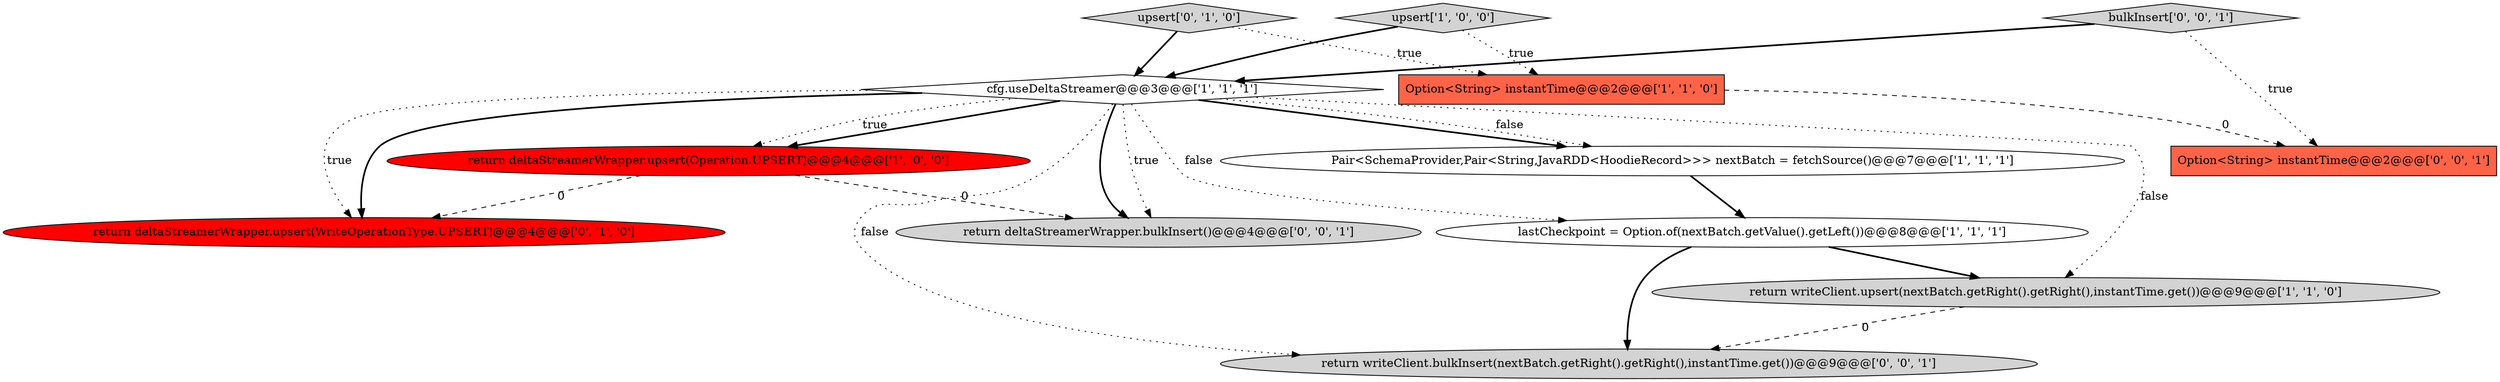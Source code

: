 digraph {
5 [style = filled, label = "return writeClient.upsert(nextBatch.getRight().getRight(),instantTime.get())@@@9@@@['1', '1', '0']", fillcolor = lightgray, shape = ellipse image = "AAA0AAABBB1BBB"];
11 [style = filled, label = "bulkInsert['0', '0', '1']", fillcolor = lightgray, shape = diamond image = "AAA0AAABBB3BBB"];
1 [style = filled, label = "upsert['1', '0', '0']", fillcolor = lightgray, shape = diamond image = "AAA0AAABBB1BBB"];
4 [style = filled, label = "return deltaStreamerWrapper.upsert(Operation.UPSERT)@@@4@@@['1', '0', '0']", fillcolor = red, shape = ellipse image = "AAA1AAABBB1BBB"];
3 [style = filled, label = "lastCheckpoint = Option.of(nextBatch.getValue().getLeft())@@@8@@@['1', '1', '1']", fillcolor = white, shape = ellipse image = "AAA0AAABBB1BBB"];
7 [style = filled, label = "return deltaStreamerWrapper.upsert(WriteOperationType.UPSERT)@@@4@@@['0', '1', '0']", fillcolor = red, shape = ellipse image = "AAA1AAABBB2BBB"];
10 [style = filled, label = "return deltaStreamerWrapper.bulkInsert()@@@4@@@['0', '0', '1']", fillcolor = lightgray, shape = ellipse image = "AAA0AAABBB3BBB"];
9 [style = filled, label = "Option<String> instantTime@@@2@@@['0', '0', '1']", fillcolor = tomato, shape = box image = "AAA0AAABBB3BBB"];
6 [style = filled, label = "Pair<SchemaProvider,Pair<String,JavaRDD<HoodieRecord>>> nextBatch = fetchSource()@@@7@@@['1', '1', '1']", fillcolor = white, shape = ellipse image = "AAA0AAABBB1BBB"];
8 [style = filled, label = "upsert['0', '1', '0']", fillcolor = lightgray, shape = diamond image = "AAA0AAABBB2BBB"];
12 [style = filled, label = "return writeClient.bulkInsert(nextBatch.getRight().getRight(),instantTime.get())@@@9@@@['0', '0', '1']", fillcolor = lightgray, shape = ellipse image = "AAA0AAABBB3BBB"];
2 [style = filled, label = "cfg.useDeltaStreamer@@@3@@@['1', '1', '1']", fillcolor = white, shape = diamond image = "AAA0AAABBB1BBB"];
0 [style = filled, label = "Option<String> instantTime@@@2@@@['1', '1', '0']", fillcolor = tomato, shape = box image = "AAA0AAABBB1BBB"];
6->3 [style = bold, label=""];
5->12 [style = dashed, label="0"];
2->6 [style = bold, label=""];
2->3 [style = dotted, label="false"];
11->9 [style = dotted, label="true"];
3->12 [style = bold, label=""];
2->10 [style = bold, label=""];
2->4 [style = bold, label=""];
11->2 [style = bold, label=""];
3->5 [style = bold, label=""];
2->12 [style = dotted, label="false"];
8->2 [style = bold, label=""];
4->7 [style = dashed, label="0"];
2->5 [style = dotted, label="false"];
2->7 [style = dotted, label="true"];
2->4 [style = dotted, label="true"];
2->6 [style = dotted, label="false"];
8->0 [style = dotted, label="true"];
1->2 [style = bold, label=""];
1->0 [style = dotted, label="true"];
2->7 [style = bold, label=""];
0->9 [style = dashed, label="0"];
4->10 [style = dashed, label="0"];
2->10 [style = dotted, label="true"];
}
